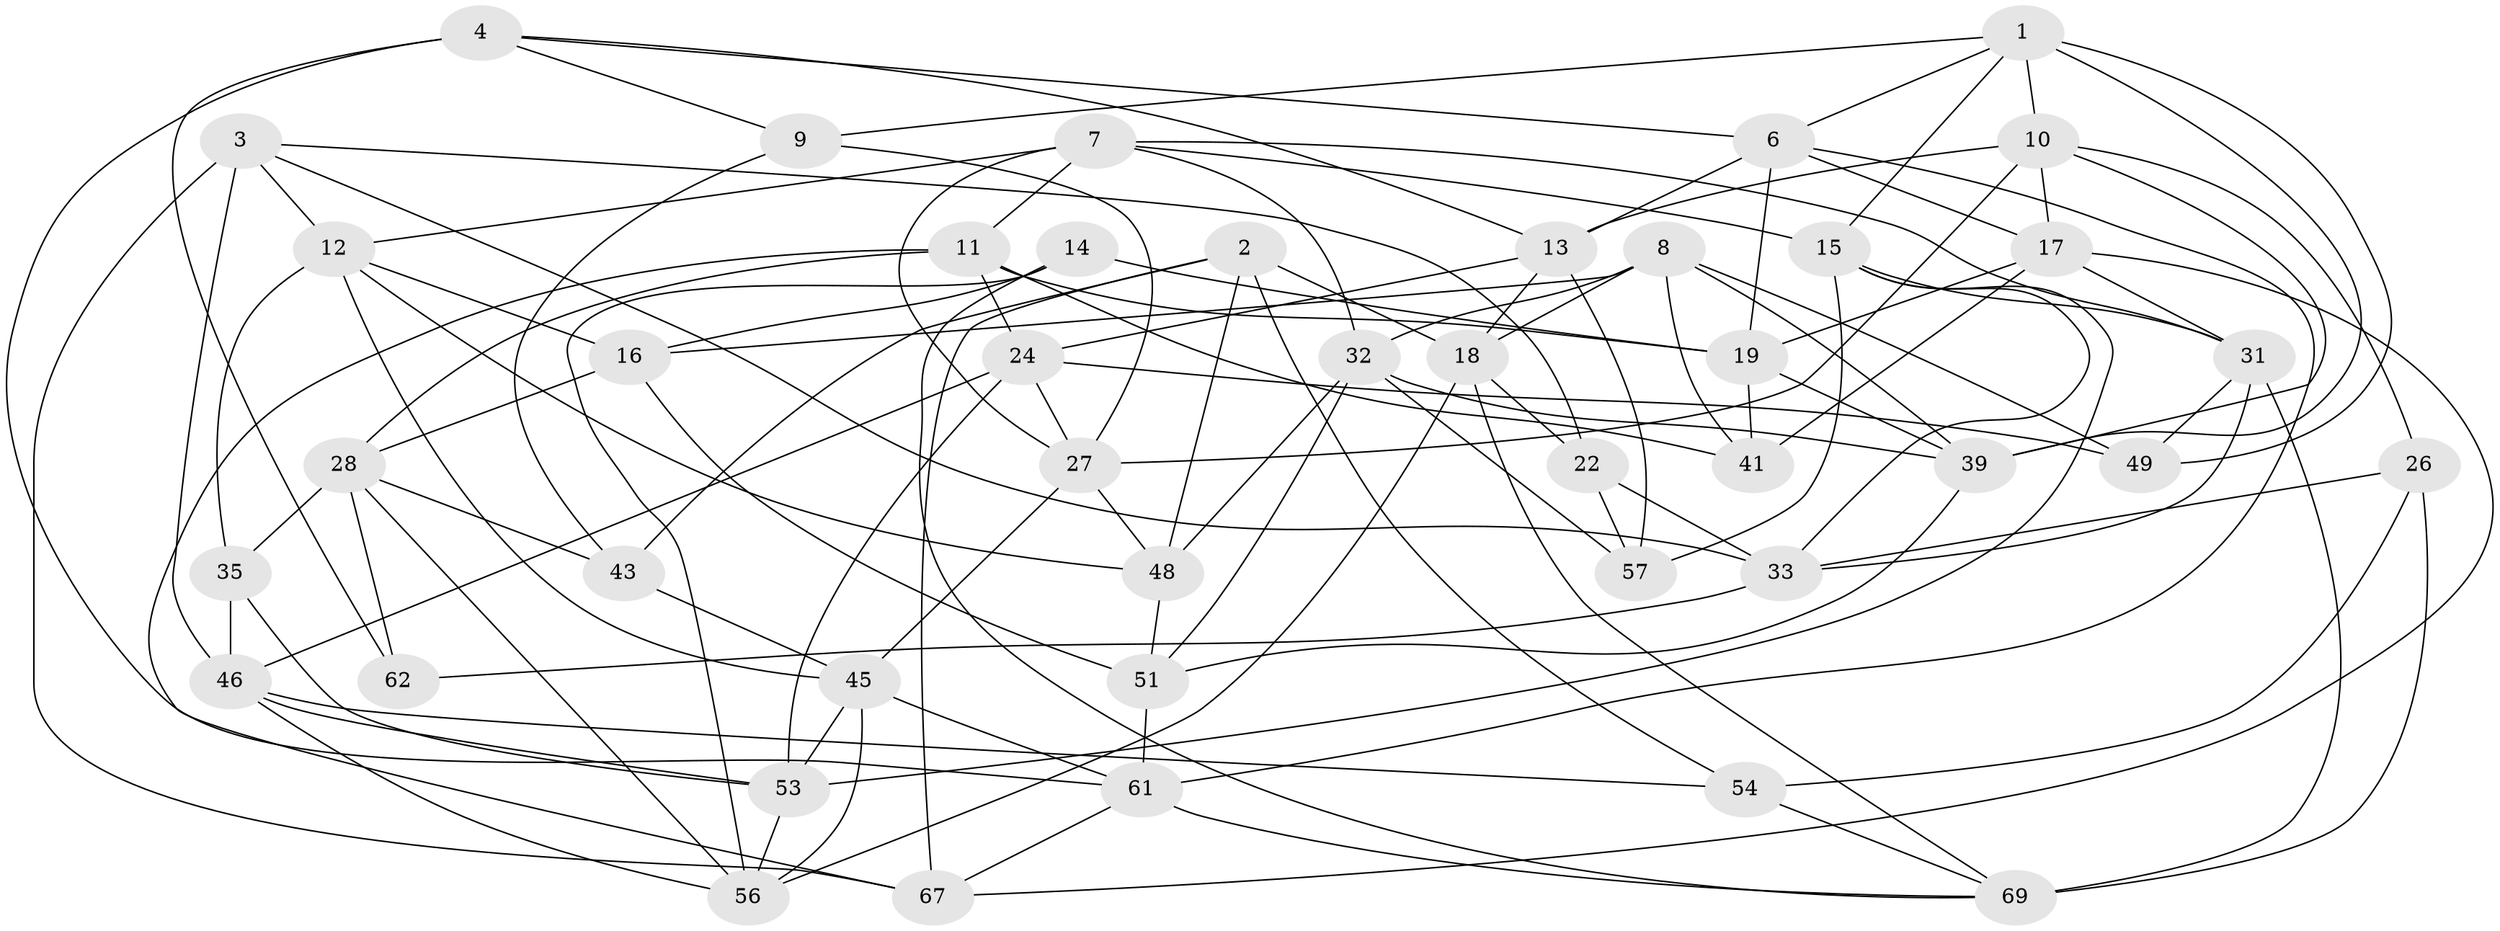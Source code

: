 // original degree distribution, {4: 1.0}
// Generated by graph-tools (version 1.1) at 2025/42/03/06/25 10:42:18]
// undirected, 43 vertices, 114 edges
graph export_dot {
graph [start="1"]
  node [color=gray90,style=filled];
  1 [super="+5"];
  2 [super="+21"];
  3 [super="+30"];
  4 [super="+55"];
  6 [super="+29"];
  7 [super="+66"];
  8 [super="+25"];
  9;
  10 [super="+50"];
  11 [super="+59"];
  12 [super="+23"];
  13 [super="+44"];
  14;
  15 [super="+40"];
  16 [super="+73"];
  17 [super="+20"];
  18 [super="+34"];
  19 [super="+64"];
  22;
  24 [super="+37"];
  26;
  27 [super="+42"];
  28 [super="+47"];
  31 [super="+38"];
  32 [super="+36"];
  33 [super="+52"];
  35;
  39 [super="+75"];
  41;
  43;
  45 [super="+65"];
  46 [super="+71"];
  48 [super="+60"];
  49;
  51 [super="+70"];
  53 [super="+58"];
  54;
  56 [super="+68"];
  57;
  61 [super="+63"];
  62;
  67 [super="+72"];
  69 [super="+74"];
  1 -- 49;
  1 -- 15;
  1 -- 10;
  1 -- 39;
  1 -- 9;
  1 -- 6;
  2 -- 43;
  2 -- 67;
  2 -- 54;
  2 -- 18;
  2 -- 48 [weight=2];
  3 -- 22;
  3 -- 33;
  3 -- 67 [weight=2];
  3 -- 12;
  3 -- 46;
  4 -- 13;
  4 -- 62 [weight=2];
  4 -- 9;
  4 -- 6;
  4 -- 61;
  6 -- 61;
  6 -- 17;
  6 -- 19;
  6 -- 13;
  7 -- 11;
  7 -- 32;
  7 -- 15;
  7 -- 27;
  7 -- 12;
  7 -- 31;
  8 -- 49;
  8 -- 16;
  8 -- 41;
  8 -- 32;
  8 -- 39;
  8 -- 18;
  9 -- 27;
  9 -- 43;
  10 -- 26;
  10 -- 27;
  10 -- 17;
  10 -- 39;
  10 -- 13;
  11 -- 41;
  11 -- 28;
  11 -- 24;
  11 -- 19;
  11 -- 67;
  12 -- 45;
  12 -- 35;
  12 -- 48;
  12 -- 16;
  13 -- 18;
  13 -- 24;
  13 -- 57;
  14 -- 56;
  14 -- 69;
  14 -- 19;
  14 -- 16;
  15 -- 31;
  15 -- 57;
  15 -- 53;
  15 -- 33;
  16 -- 51 [weight=2];
  16 -- 28;
  17 -- 41;
  17 -- 67;
  17 -- 19;
  17 -- 31;
  18 -- 69;
  18 -- 22;
  18 -- 56;
  19 -- 41;
  19 -- 39;
  22 -- 57;
  22 -- 33;
  24 -- 49;
  24 -- 46;
  24 -- 27;
  24 -- 53;
  26 -- 54;
  26 -- 69;
  26 -- 33;
  27 -- 45;
  27 -- 48;
  28 -- 62;
  28 -- 35;
  28 -- 43;
  28 -- 56;
  31 -- 49;
  31 -- 33;
  31 -- 69;
  32 -- 57;
  32 -- 48;
  32 -- 39;
  32 -- 51;
  33 -- 62;
  35 -- 46;
  35 -- 53;
  39 -- 51;
  43 -- 45;
  45 -- 61;
  45 -- 56;
  45 -- 53;
  46 -- 53;
  46 -- 54;
  46 -- 56;
  48 -- 51;
  51 -- 61;
  53 -- 56;
  54 -- 69;
  61 -- 69;
  61 -- 67;
}
